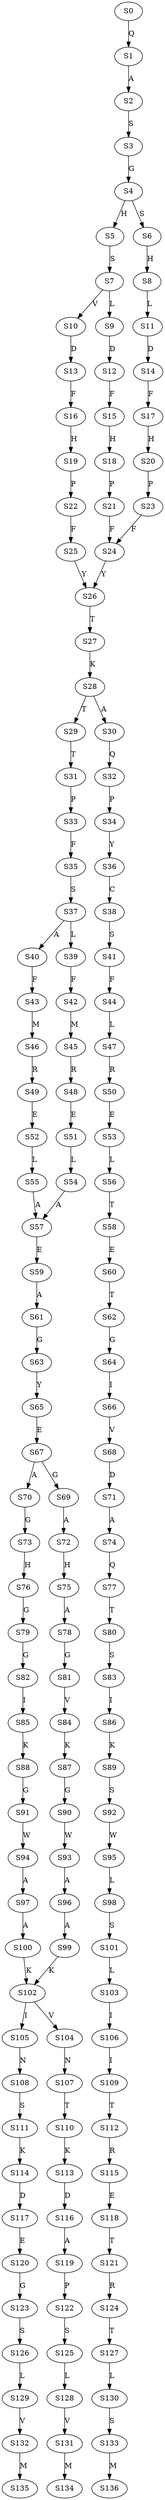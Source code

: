strict digraph  {
	S0 -> S1 [ label = Q ];
	S1 -> S2 [ label = A ];
	S2 -> S3 [ label = S ];
	S3 -> S4 [ label = G ];
	S4 -> S5 [ label = H ];
	S4 -> S6 [ label = S ];
	S5 -> S7 [ label = S ];
	S6 -> S8 [ label = H ];
	S7 -> S9 [ label = L ];
	S7 -> S10 [ label = V ];
	S8 -> S11 [ label = L ];
	S9 -> S12 [ label = D ];
	S10 -> S13 [ label = D ];
	S11 -> S14 [ label = D ];
	S12 -> S15 [ label = F ];
	S13 -> S16 [ label = F ];
	S14 -> S17 [ label = F ];
	S15 -> S18 [ label = H ];
	S16 -> S19 [ label = H ];
	S17 -> S20 [ label = H ];
	S18 -> S21 [ label = P ];
	S19 -> S22 [ label = P ];
	S20 -> S23 [ label = P ];
	S21 -> S24 [ label = F ];
	S22 -> S25 [ label = F ];
	S23 -> S24 [ label = F ];
	S24 -> S26 [ label = Y ];
	S25 -> S26 [ label = Y ];
	S26 -> S27 [ label = T ];
	S27 -> S28 [ label = K ];
	S28 -> S29 [ label = T ];
	S28 -> S30 [ label = A ];
	S29 -> S31 [ label = T ];
	S30 -> S32 [ label = Q ];
	S31 -> S33 [ label = P ];
	S32 -> S34 [ label = P ];
	S33 -> S35 [ label = F ];
	S34 -> S36 [ label = Y ];
	S35 -> S37 [ label = S ];
	S36 -> S38 [ label = C ];
	S37 -> S39 [ label = L ];
	S37 -> S40 [ label = A ];
	S38 -> S41 [ label = S ];
	S39 -> S42 [ label = F ];
	S40 -> S43 [ label = F ];
	S41 -> S44 [ label = F ];
	S42 -> S45 [ label = M ];
	S43 -> S46 [ label = M ];
	S44 -> S47 [ label = L ];
	S45 -> S48 [ label = R ];
	S46 -> S49 [ label = R ];
	S47 -> S50 [ label = R ];
	S48 -> S51 [ label = E ];
	S49 -> S52 [ label = E ];
	S50 -> S53 [ label = E ];
	S51 -> S54 [ label = L ];
	S52 -> S55 [ label = L ];
	S53 -> S56 [ label = L ];
	S54 -> S57 [ label = A ];
	S55 -> S57 [ label = A ];
	S56 -> S58 [ label = T ];
	S57 -> S59 [ label = E ];
	S58 -> S60 [ label = E ];
	S59 -> S61 [ label = A ];
	S60 -> S62 [ label = T ];
	S61 -> S63 [ label = G ];
	S62 -> S64 [ label = G ];
	S63 -> S65 [ label = Y ];
	S64 -> S66 [ label = I ];
	S65 -> S67 [ label = E ];
	S66 -> S68 [ label = V ];
	S67 -> S69 [ label = G ];
	S67 -> S70 [ label = A ];
	S68 -> S71 [ label = D ];
	S69 -> S72 [ label = A ];
	S70 -> S73 [ label = G ];
	S71 -> S74 [ label = A ];
	S72 -> S75 [ label = H ];
	S73 -> S76 [ label = H ];
	S74 -> S77 [ label = Q ];
	S75 -> S78 [ label = A ];
	S76 -> S79 [ label = G ];
	S77 -> S80 [ label = T ];
	S78 -> S81 [ label = G ];
	S79 -> S82 [ label = G ];
	S80 -> S83 [ label = S ];
	S81 -> S84 [ label = V ];
	S82 -> S85 [ label = I ];
	S83 -> S86 [ label = I ];
	S84 -> S87 [ label = K ];
	S85 -> S88 [ label = K ];
	S86 -> S89 [ label = K ];
	S87 -> S90 [ label = G ];
	S88 -> S91 [ label = G ];
	S89 -> S92 [ label = S ];
	S90 -> S93 [ label = W ];
	S91 -> S94 [ label = W ];
	S92 -> S95 [ label = W ];
	S93 -> S96 [ label = A ];
	S94 -> S97 [ label = A ];
	S95 -> S98 [ label = L ];
	S96 -> S99 [ label = A ];
	S97 -> S100 [ label = A ];
	S98 -> S101 [ label = S ];
	S99 -> S102 [ label = K ];
	S100 -> S102 [ label = K ];
	S101 -> S103 [ label = L ];
	S102 -> S104 [ label = V ];
	S102 -> S105 [ label = I ];
	S103 -> S106 [ label = I ];
	S104 -> S107 [ label = N ];
	S105 -> S108 [ label = N ];
	S106 -> S109 [ label = I ];
	S107 -> S110 [ label = T ];
	S108 -> S111 [ label = S ];
	S109 -> S112 [ label = T ];
	S110 -> S113 [ label = K ];
	S111 -> S114 [ label = K ];
	S112 -> S115 [ label = R ];
	S113 -> S116 [ label = D ];
	S114 -> S117 [ label = D ];
	S115 -> S118 [ label = E ];
	S116 -> S119 [ label = A ];
	S117 -> S120 [ label = E ];
	S118 -> S121 [ label = T ];
	S119 -> S122 [ label = P ];
	S120 -> S123 [ label = G ];
	S121 -> S124 [ label = R ];
	S122 -> S125 [ label = S ];
	S123 -> S126 [ label = S ];
	S124 -> S127 [ label = T ];
	S125 -> S128 [ label = L ];
	S126 -> S129 [ label = L ];
	S127 -> S130 [ label = L ];
	S128 -> S131 [ label = V ];
	S129 -> S132 [ label = V ];
	S130 -> S133 [ label = S ];
	S131 -> S134 [ label = M ];
	S132 -> S135 [ label = M ];
	S133 -> S136 [ label = M ];
}
